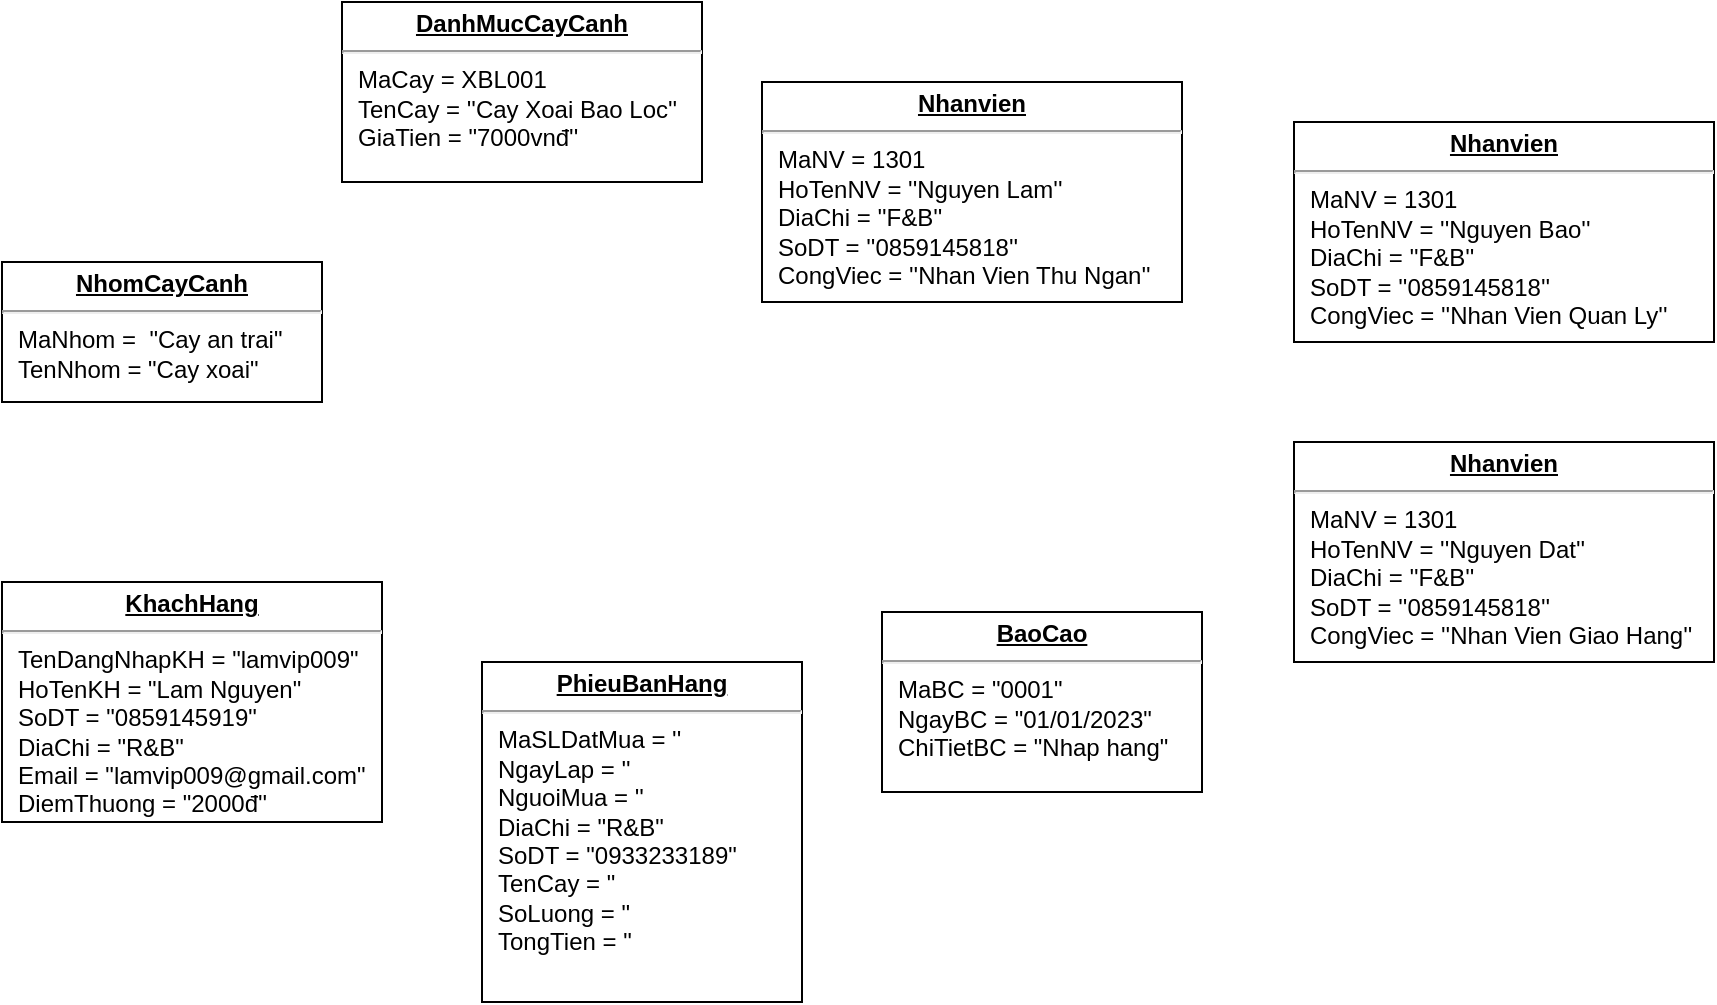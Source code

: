 <mxfile version="21.3.4" type="github">
  <diagram id="C5RBs43oDa-KdzZeNtuy" name="Page-1">
    <mxGraphModel dx="1290" dy="577" grid="1" gridSize="10" guides="1" tooltips="1" connect="1" arrows="1" fold="1" page="1" pageScale="1" pageWidth="827" pageHeight="1169" math="0" shadow="0">
      <root>
        <mxCell id="WIyWlLk6GJQsqaUBKTNV-0" />
        <mxCell id="WIyWlLk6GJQsqaUBKTNV-1" parent="WIyWlLk6GJQsqaUBKTNV-0" />
        <mxCell id="XLnwtUSPWcjaO_hwe7MS-1" value="&lt;p style=&quot;margin:0px;margin-top:4px;text-align:center;text-decoration:underline;&quot;&gt;&lt;b&gt;Nhanvien&lt;/b&gt;&lt;/p&gt;&lt;hr&gt;&lt;p style=&quot;margin:0px;margin-left:8px;&quot;&gt;MaNV = 1301&lt;br&gt;HoTenNV = &#39;&#39;Nguyen Lam&#39;&#39;&lt;br&gt;DiaChi = &#39;&#39;F&amp;amp;B&#39;&#39;&lt;/p&gt;&lt;p style=&quot;margin:0px;margin-left:8px;&quot;&gt;SoDT = &#39;&#39;0859145818&#39;&#39;&lt;/p&gt;&lt;p style=&quot;margin:0px;margin-left:8px;&quot;&gt;CongViec = &#39;&#39;Nhan Vien Thu Ngan&#39;&#39;&lt;/p&gt;&lt;p style=&quot;margin:0px;margin-left:8px;&quot;&gt;&lt;br&gt;&lt;/p&gt;" style="verticalAlign=top;align=left;overflow=fill;fontSize=12;fontFamily=Helvetica;html=1;whiteSpace=wrap;" vertex="1" parent="WIyWlLk6GJQsqaUBKTNV-1">
          <mxGeometry x="870" y="120" width="210" height="110" as="geometry" />
        </mxCell>
        <mxCell id="XLnwtUSPWcjaO_hwe7MS-5" value="&lt;p style=&quot;margin:0px;margin-top:4px;text-align:center;text-decoration:underline;&quot;&gt;&lt;b&gt;BaoCao&lt;/b&gt;&lt;/p&gt;&lt;hr&gt;&lt;p style=&quot;margin:0px;margin-left:8px;&quot;&gt;MaBC = &quot;0001&quot;&lt;br&gt;NgayBC = &quot;01/01/2023&quot;&lt;br&gt;ChiTietBC = &quot;Nhap hang&quot;&lt;/p&gt;" style="verticalAlign=top;align=left;overflow=fill;fontSize=12;fontFamily=Helvetica;html=1;whiteSpace=wrap;" vertex="1" parent="WIyWlLk6GJQsqaUBKTNV-1">
          <mxGeometry x="930" y="385" width="160" height="90" as="geometry" />
        </mxCell>
        <mxCell id="XLnwtUSPWcjaO_hwe7MS-6" value="&lt;p style=&quot;margin:0px;margin-top:4px;text-align:center;text-decoration:underline;&quot;&gt;&lt;b&gt;NhomCayCanh&lt;/b&gt;&lt;/p&gt;&lt;hr&gt;&lt;p style=&quot;margin:0px;margin-left:8px;&quot;&gt;MaNhom =&amp;nbsp; &quot;Cay an trai&quot;&lt;br&gt;TenNhom = &quot;Cay xoai&quot;&lt;br&gt;&lt;br&gt;&lt;/p&gt;" style="verticalAlign=top;align=left;overflow=fill;fontSize=12;fontFamily=Helvetica;html=1;whiteSpace=wrap;" vertex="1" parent="WIyWlLk6GJQsqaUBKTNV-1">
          <mxGeometry x="490" y="210" width="160" height="70" as="geometry" />
        </mxCell>
        <mxCell id="XLnwtUSPWcjaO_hwe7MS-8" value="&lt;p style=&quot;margin:0px;margin-top:4px;text-align:center;text-decoration:underline;&quot;&gt;&lt;b&gt;KhachHang&lt;/b&gt;&lt;/p&gt;&lt;hr&gt;&lt;p style=&quot;margin:0px;margin-left:8px;&quot;&gt;TenDangNhapKH = &quot;lamvip009&quot;&lt;br&gt;HoTenKH = &quot;Lam Nguyen&quot;&lt;br&gt;SoDT = &quot;0859145919&quot;&lt;/p&gt;&lt;p style=&quot;margin:0px;margin-left:8px;&quot;&gt;DiaChi = &quot;R&amp;amp;B&quot;&lt;/p&gt;&lt;p style=&quot;margin:0px;margin-left:8px;&quot;&gt;Email = &quot;lamvip009@gmail.com&quot;&lt;/p&gt;&lt;p style=&quot;margin:0px;margin-left:8px;&quot;&gt;DiemThuong = &quot;2000đ&#39;&#39;&lt;/p&gt;" style="verticalAlign=top;align=left;overflow=fill;fontSize=12;fontFamily=Helvetica;html=1;whiteSpace=wrap;" vertex="1" parent="WIyWlLk6GJQsqaUBKTNV-1">
          <mxGeometry x="490" y="370" width="190" height="120" as="geometry" />
        </mxCell>
        <mxCell id="XLnwtUSPWcjaO_hwe7MS-9" value="&lt;p style=&quot;margin:0px;margin-top:4px;text-align:center;text-decoration:underline;&quot;&gt;&lt;b&gt;DanhMucCayCanh&lt;/b&gt;&lt;/p&gt;&lt;hr&gt;&lt;p style=&quot;margin:0px;margin-left:8px;&quot;&gt;MaCay = XBL001&lt;br&gt;TenCay = &#39;&#39;Cay Xoai Bao Loc&#39;&#39;&lt;br&gt;GiaTien = &quot;7000vnđ&#39;&#39;&lt;/p&gt;" style="verticalAlign=top;align=left;overflow=fill;fontSize=12;fontFamily=Helvetica;html=1;whiteSpace=wrap;" vertex="1" parent="WIyWlLk6GJQsqaUBKTNV-1">
          <mxGeometry x="660" y="80" width="180" height="90" as="geometry" />
        </mxCell>
        <mxCell id="XLnwtUSPWcjaO_hwe7MS-10" value="&lt;p style=&quot;margin:0px;margin-top:4px;text-align:center;text-decoration:underline;&quot;&gt;&lt;b&gt;PhieuBanHang&lt;/b&gt;&lt;/p&gt;&lt;hr&gt;&lt;p style=&quot;margin:0px;margin-left:8px;&quot;&gt;MaSLDatMua = &#39;&#39;&lt;br&gt;NgayLap = &#39;&#39;&lt;br&gt;NguoiMua = &#39;&#39;&lt;/p&gt;&lt;p style=&quot;margin:0px;margin-left:8px;&quot;&gt;DiaChi = &quot;R&amp;amp;B&quot;&lt;/p&gt;&lt;p style=&quot;margin:0px;margin-left:8px;&quot;&gt;SoDT = &quot;0933233189&quot;&lt;/p&gt;&lt;p style=&quot;margin:0px;margin-left:8px;&quot;&gt;TenCay = &quot;&lt;/p&gt;&lt;p style=&quot;margin:0px;margin-left:8px;&quot;&gt;SoLuong = &quot;&lt;/p&gt;&lt;p style=&quot;margin:0px;margin-left:8px;&quot;&gt;TongTien = &quot;&lt;/p&gt;" style="verticalAlign=top;align=left;overflow=fill;fontSize=12;fontFamily=Helvetica;html=1;whiteSpace=wrap;" vertex="1" parent="WIyWlLk6GJQsqaUBKTNV-1">
          <mxGeometry x="730" y="410" width="160" height="170" as="geometry" />
        </mxCell>
        <mxCell id="XLnwtUSPWcjaO_hwe7MS-13" value="&lt;p style=&quot;margin:0px;margin-top:4px;text-align:center;text-decoration:underline;&quot;&gt;&lt;b&gt;Nhanvien&lt;/b&gt;&lt;/p&gt;&lt;hr&gt;&lt;p style=&quot;margin:0px;margin-left:8px;&quot;&gt;MaNV = 1301&lt;br&gt;HoTenNV = &#39;&#39;Nguyen Dat&#39;&#39;&lt;br&gt;DiaChi = &#39;&#39;F&amp;amp;B&#39;&#39;&lt;/p&gt;&lt;p style=&quot;margin:0px;margin-left:8px;&quot;&gt;SoDT = &#39;&#39;0859145818&#39;&#39;&lt;/p&gt;&lt;p style=&quot;margin:0px;margin-left:8px;&quot;&gt;CongViec = &#39;&#39;Nhan Vien Giao Hang&#39;&#39;&lt;/p&gt;&lt;p style=&quot;margin:0px;margin-left:8px;&quot;&gt;&lt;br&gt;&lt;/p&gt;" style="verticalAlign=top;align=left;overflow=fill;fontSize=12;fontFamily=Helvetica;html=1;whiteSpace=wrap;" vertex="1" parent="WIyWlLk6GJQsqaUBKTNV-1">
          <mxGeometry x="1136" y="300" width="210" height="110" as="geometry" />
        </mxCell>
        <mxCell id="XLnwtUSPWcjaO_hwe7MS-14" value="&lt;p style=&quot;margin:0px;margin-top:4px;text-align:center;text-decoration:underline;&quot;&gt;&lt;b&gt;Nhanvien&lt;/b&gt;&lt;/p&gt;&lt;hr&gt;&lt;p style=&quot;margin:0px;margin-left:8px;&quot;&gt;MaNV = 1301&lt;br&gt;HoTenNV = &#39;&#39;Nguyen Bao&#39;&#39;&lt;br&gt;DiaChi = &#39;&#39;F&amp;amp;B&#39;&#39;&lt;/p&gt;&lt;p style=&quot;margin:0px;margin-left:8px;&quot;&gt;SoDT = &#39;&#39;0859145818&#39;&#39;&lt;/p&gt;&lt;p style=&quot;margin:0px;margin-left:8px;&quot;&gt;CongViec = &#39;&#39;Nhan Vien Quan Ly&#39;&#39;&lt;/p&gt;&lt;p style=&quot;margin:0px;margin-left:8px;&quot;&gt;&lt;br&gt;&lt;/p&gt;" style="verticalAlign=top;align=left;overflow=fill;fontSize=12;fontFamily=Helvetica;html=1;whiteSpace=wrap;" vertex="1" parent="WIyWlLk6GJQsqaUBKTNV-1">
          <mxGeometry x="1136" y="140" width="210" height="110" as="geometry" />
        </mxCell>
      </root>
    </mxGraphModel>
  </diagram>
</mxfile>
